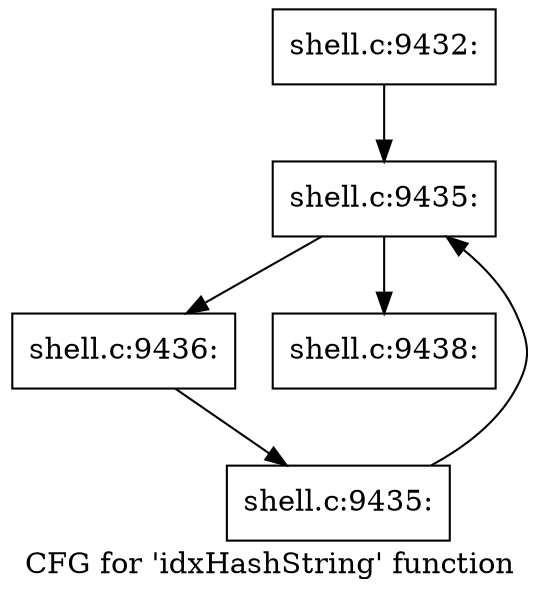 digraph "CFG for 'idxHashString' function" {
	label="CFG for 'idxHashString' function";

	Node0x560276c9c370 [shape=record,label="{shell.c:9432:}"];
	Node0x560276c9c370 -> Node0x560276ca54e0;
	Node0x560276ca54e0 [shape=record,label="{shell.c:9435:}"];
	Node0x560276ca54e0 -> Node0x560276ca5690;
	Node0x560276ca54e0 -> Node0x560276ca5330;
	Node0x560276ca5690 [shape=record,label="{shell.c:9436:}"];
	Node0x560276ca5690 -> Node0x560276ca5600;
	Node0x560276ca5600 [shape=record,label="{shell.c:9435:}"];
	Node0x560276ca5600 -> Node0x560276ca54e0;
	Node0x560276ca5330 [shape=record,label="{shell.c:9438:}"];
}
